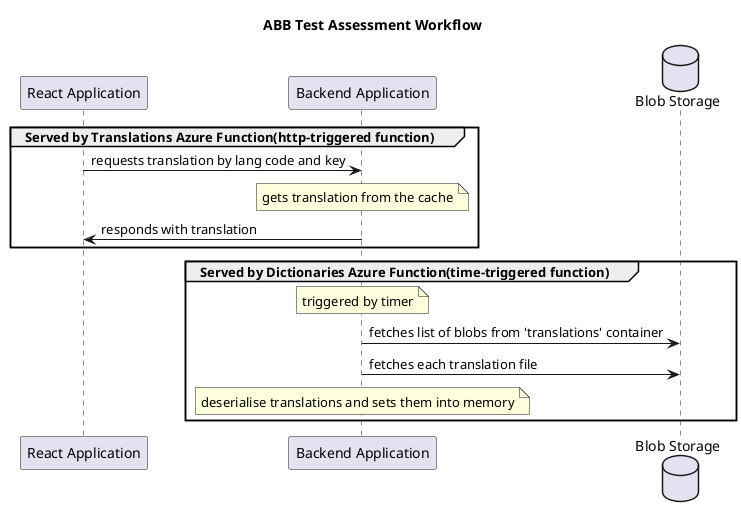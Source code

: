 @startuml Customer is registering

title ABB Test Assessment Workflow

participant "React Application"
participant "Backend Application"
database "Blob Storage"

group Served by Translations Azure Function(http-triggered function)
"React Application"->"Backend Application": requests translation by lang code and key  
note over "Backend Application": gets translation from the cache
"React Application"<-"Backend Application": responds with translation

end 

group Served by Dictionaries Azure Function(time-triggered function)
note over "Backend Application": triggered by timer
"Backend Application"->"Blob Storage": fetches list of blobs from 'translations' container 
"Backend Application"->"Blob Storage": fetches each translation file

note over "Backend Application": deserialise translations and sets them into memory

end 

@enduml